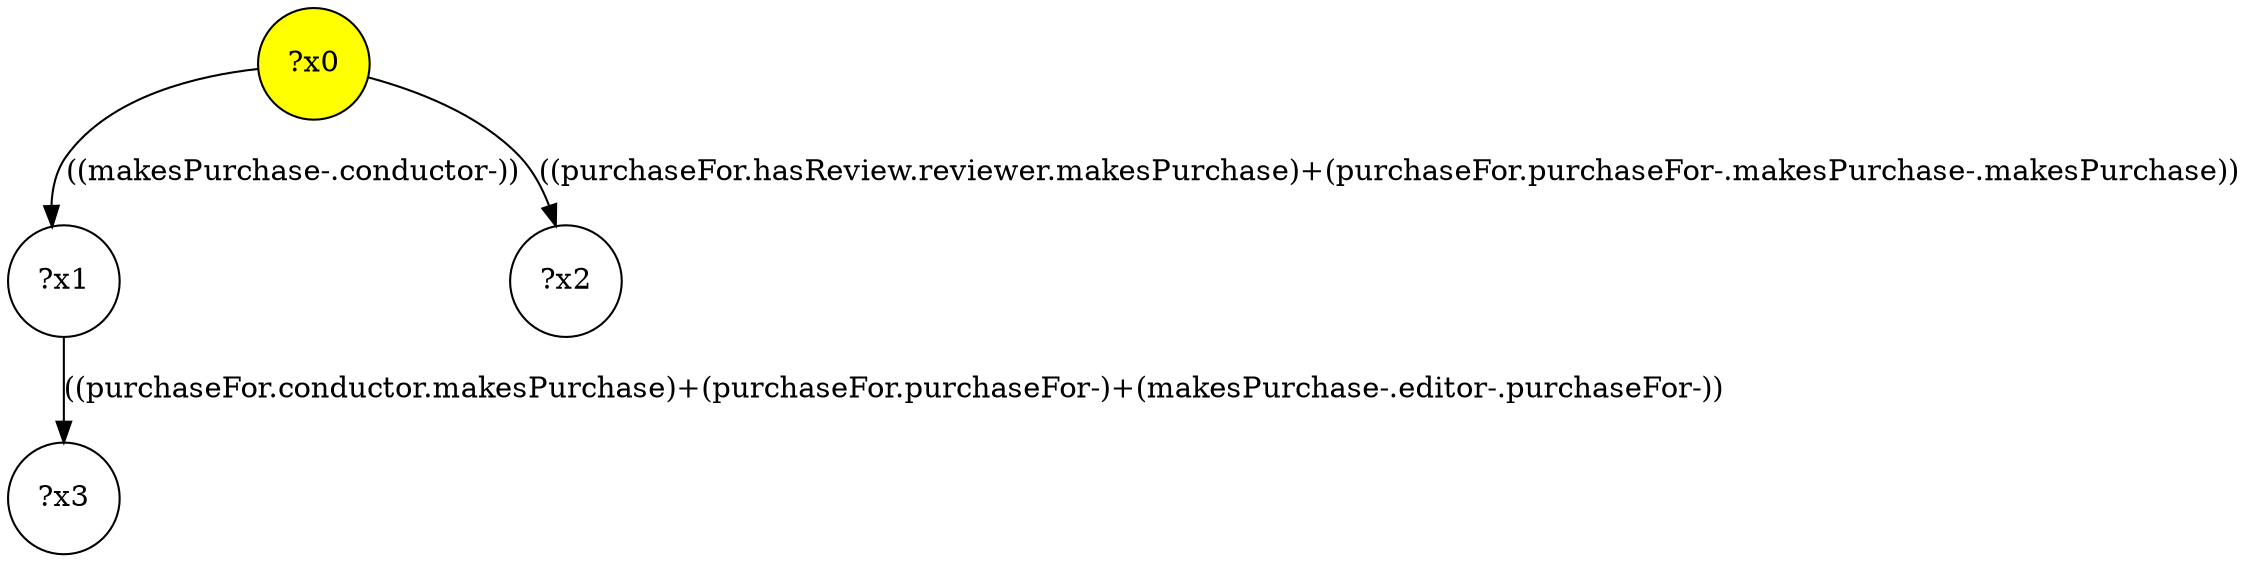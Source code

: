 digraph g {
	x0 [fillcolor="yellow", style="filled," shape=circle, label="?x0"];
	x1 [shape=circle, label="?x1"];
	x0 -> x1 [label="((makesPurchase-.conductor-))"];
	x2 [shape=circle, label="?x2"];
	x0 -> x2 [label="((purchaseFor.hasReview.reviewer.makesPurchase)+(purchaseFor.purchaseFor-.makesPurchase-.makesPurchase))"];
	x3 [shape=circle, label="?x3"];
	x1 -> x3 [label="((purchaseFor.conductor.makesPurchase)+(purchaseFor.purchaseFor-)+(makesPurchase-.editor-.purchaseFor-))"];
}
